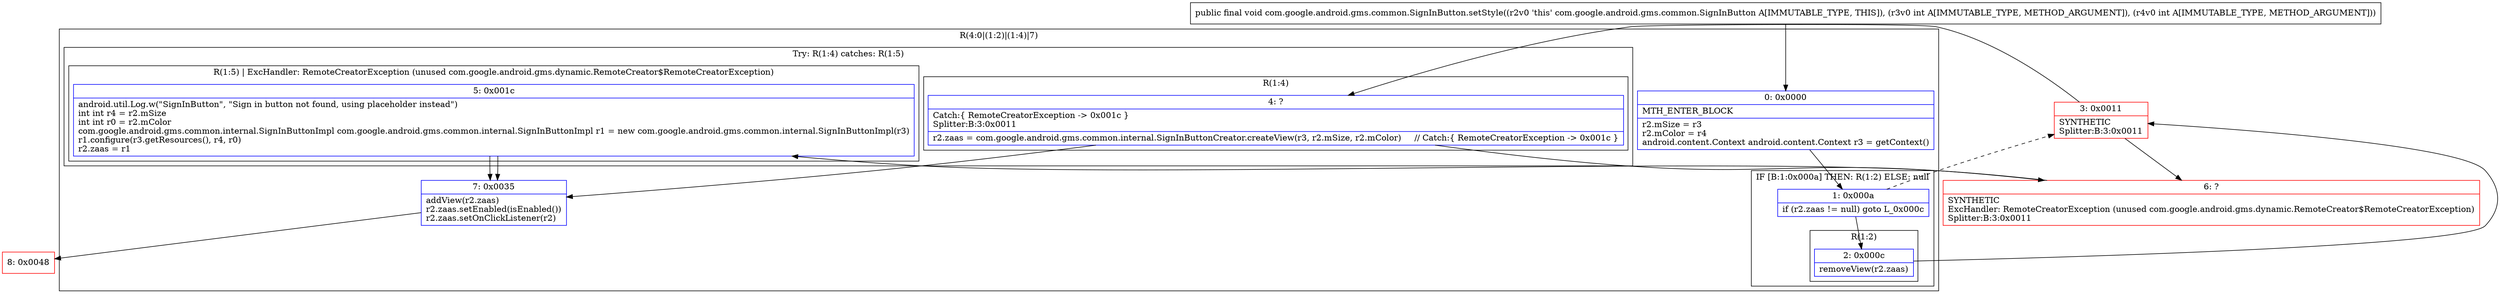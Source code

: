 digraph "CFG forcom.google.android.gms.common.SignInButton.setStyle(II)V" {
subgraph cluster_Region_1948012540 {
label = "R(4:0|(1:2)|(1:4)|7)";
node [shape=record,color=blue];
Node_0 [shape=record,label="{0\:\ 0x0000|MTH_ENTER_BLOCK\l|r2.mSize = r3\lr2.mColor = r4\landroid.content.Context android.content.Context r3 = getContext()\l}"];
subgraph cluster_IfRegion_1777670273 {
label = "IF [B:1:0x000a] THEN: R(1:2) ELSE: null";
node [shape=record,color=blue];
Node_1 [shape=record,label="{1\:\ 0x000a|if (r2.zaas != null) goto L_0x000c\l}"];
subgraph cluster_Region_389140202 {
label = "R(1:2)";
node [shape=record,color=blue];
Node_2 [shape=record,label="{2\:\ 0x000c|removeView(r2.zaas)\l}"];
}
}
subgraph cluster_TryCatchRegion_556960541 {
label = "Try: R(1:4) catches: R(1:5)";
node [shape=record,color=blue];
subgraph cluster_Region_618916374 {
label = "R(1:4)";
node [shape=record,color=blue];
Node_4 [shape=record,label="{4\:\ ?|Catch:\{ RemoteCreatorException \-\> 0x001c \}\lSplitter:B:3:0x0011\l|r2.zaas = com.google.android.gms.common.internal.SignInButtonCreator.createView(r3, r2.mSize, r2.mColor)     \/\/ Catch:\{ RemoteCreatorException \-\> 0x001c \}\l}"];
}
subgraph cluster_Region_1483396304 {
label = "R(1:5) | ExcHandler: RemoteCreatorException (unused com.google.android.gms.dynamic.RemoteCreator$RemoteCreatorException)\l";
node [shape=record,color=blue];
Node_5 [shape=record,label="{5\:\ 0x001c|android.util.Log.w(\"SignInButton\", \"Sign in button not found, using placeholder instead\")\lint int r4 = r2.mSize\lint int r0 = r2.mColor\lcom.google.android.gms.common.internal.SignInButtonImpl com.google.android.gms.common.internal.SignInButtonImpl r1 = new com.google.android.gms.common.internal.SignInButtonImpl(r3)\lr1.configure(r3.getResources(), r4, r0)\lr2.zaas = r1\l}"];
}
}
Node_7 [shape=record,label="{7\:\ 0x0035|addView(r2.zaas)\lr2.zaas.setEnabled(isEnabled())\lr2.zaas.setOnClickListener(r2)\l}"];
}
subgraph cluster_Region_1483396304 {
label = "R(1:5) | ExcHandler: RemoteCreatorException (unused com.google.android.gms.dynamic.RemoteCreator$RemoteCreatorException)\l";
node [shape=record,color=blue];
Node_5 [shape=record,label="{5\:\ 0x001c|android.util.Log.w(\"SignInButton\", \"Sign in button not found, using placeholder instead\")\lint int r4 = r2.mSize\lint int r0 = r2.mColor\lcom.google.android.gms.common.internal.SignInButtonImpl com.google.android.gms.common.internal.SignInButtonImpl r1 = new com.google.android.gms.common.internal.SignInButtonImpl(r3)\lr1.configure(r3.getResources(), r4, r0)\lr2.zaas = r1\l}"];
}
Node_3 [shape=record,color=red,label="{3\:\ 0x0011|SYNTHETIC\lSplitter:B:3:0x0011\l}"];
Node_6 [shape=record,color=red,label="{6\:\ ?|SYNTHETIC\lExcHandler: RemoteCreatorException (unused com.google.android.gms.dynamic.RemoteCreator$RemoteCreatorException)\lSplitter:B:3:0x0011\l}"];
Node_8 [shape=record,color=red,label="{8\:\ 0x0048}"];
MethodNode[shape=record,label="{public final void com.google.android.gms.common.SignInButton.setStyle((r2v0 'this' com.google.android.gms.common.SignInButton A[IMMUTABLE_TYPE, THIS]), (r3v0 int A[IMMUTABLE_TYPE, METHOD_ARGUMENT]), (r4v0 int A[IMMUTABLE_TYPE, METHOD_ARGUMENT])) }"];
MethodNode -> Node_0;
Node_0 -> Node_1;
Node_1 -> Node_2;
Node_1 -> Node_3[style=dashed];
Node_2 -> Node_3;
Node_4 -> Node_6;
Node_4 -> Node_7;
Node_5 -> Node_7;
Node_7 -> Node_8;
Node_5 -> Node_7;
Node_3 -> Node_4;
Node_3 -> Node_6;
Node_6 -> Node_5;
}

